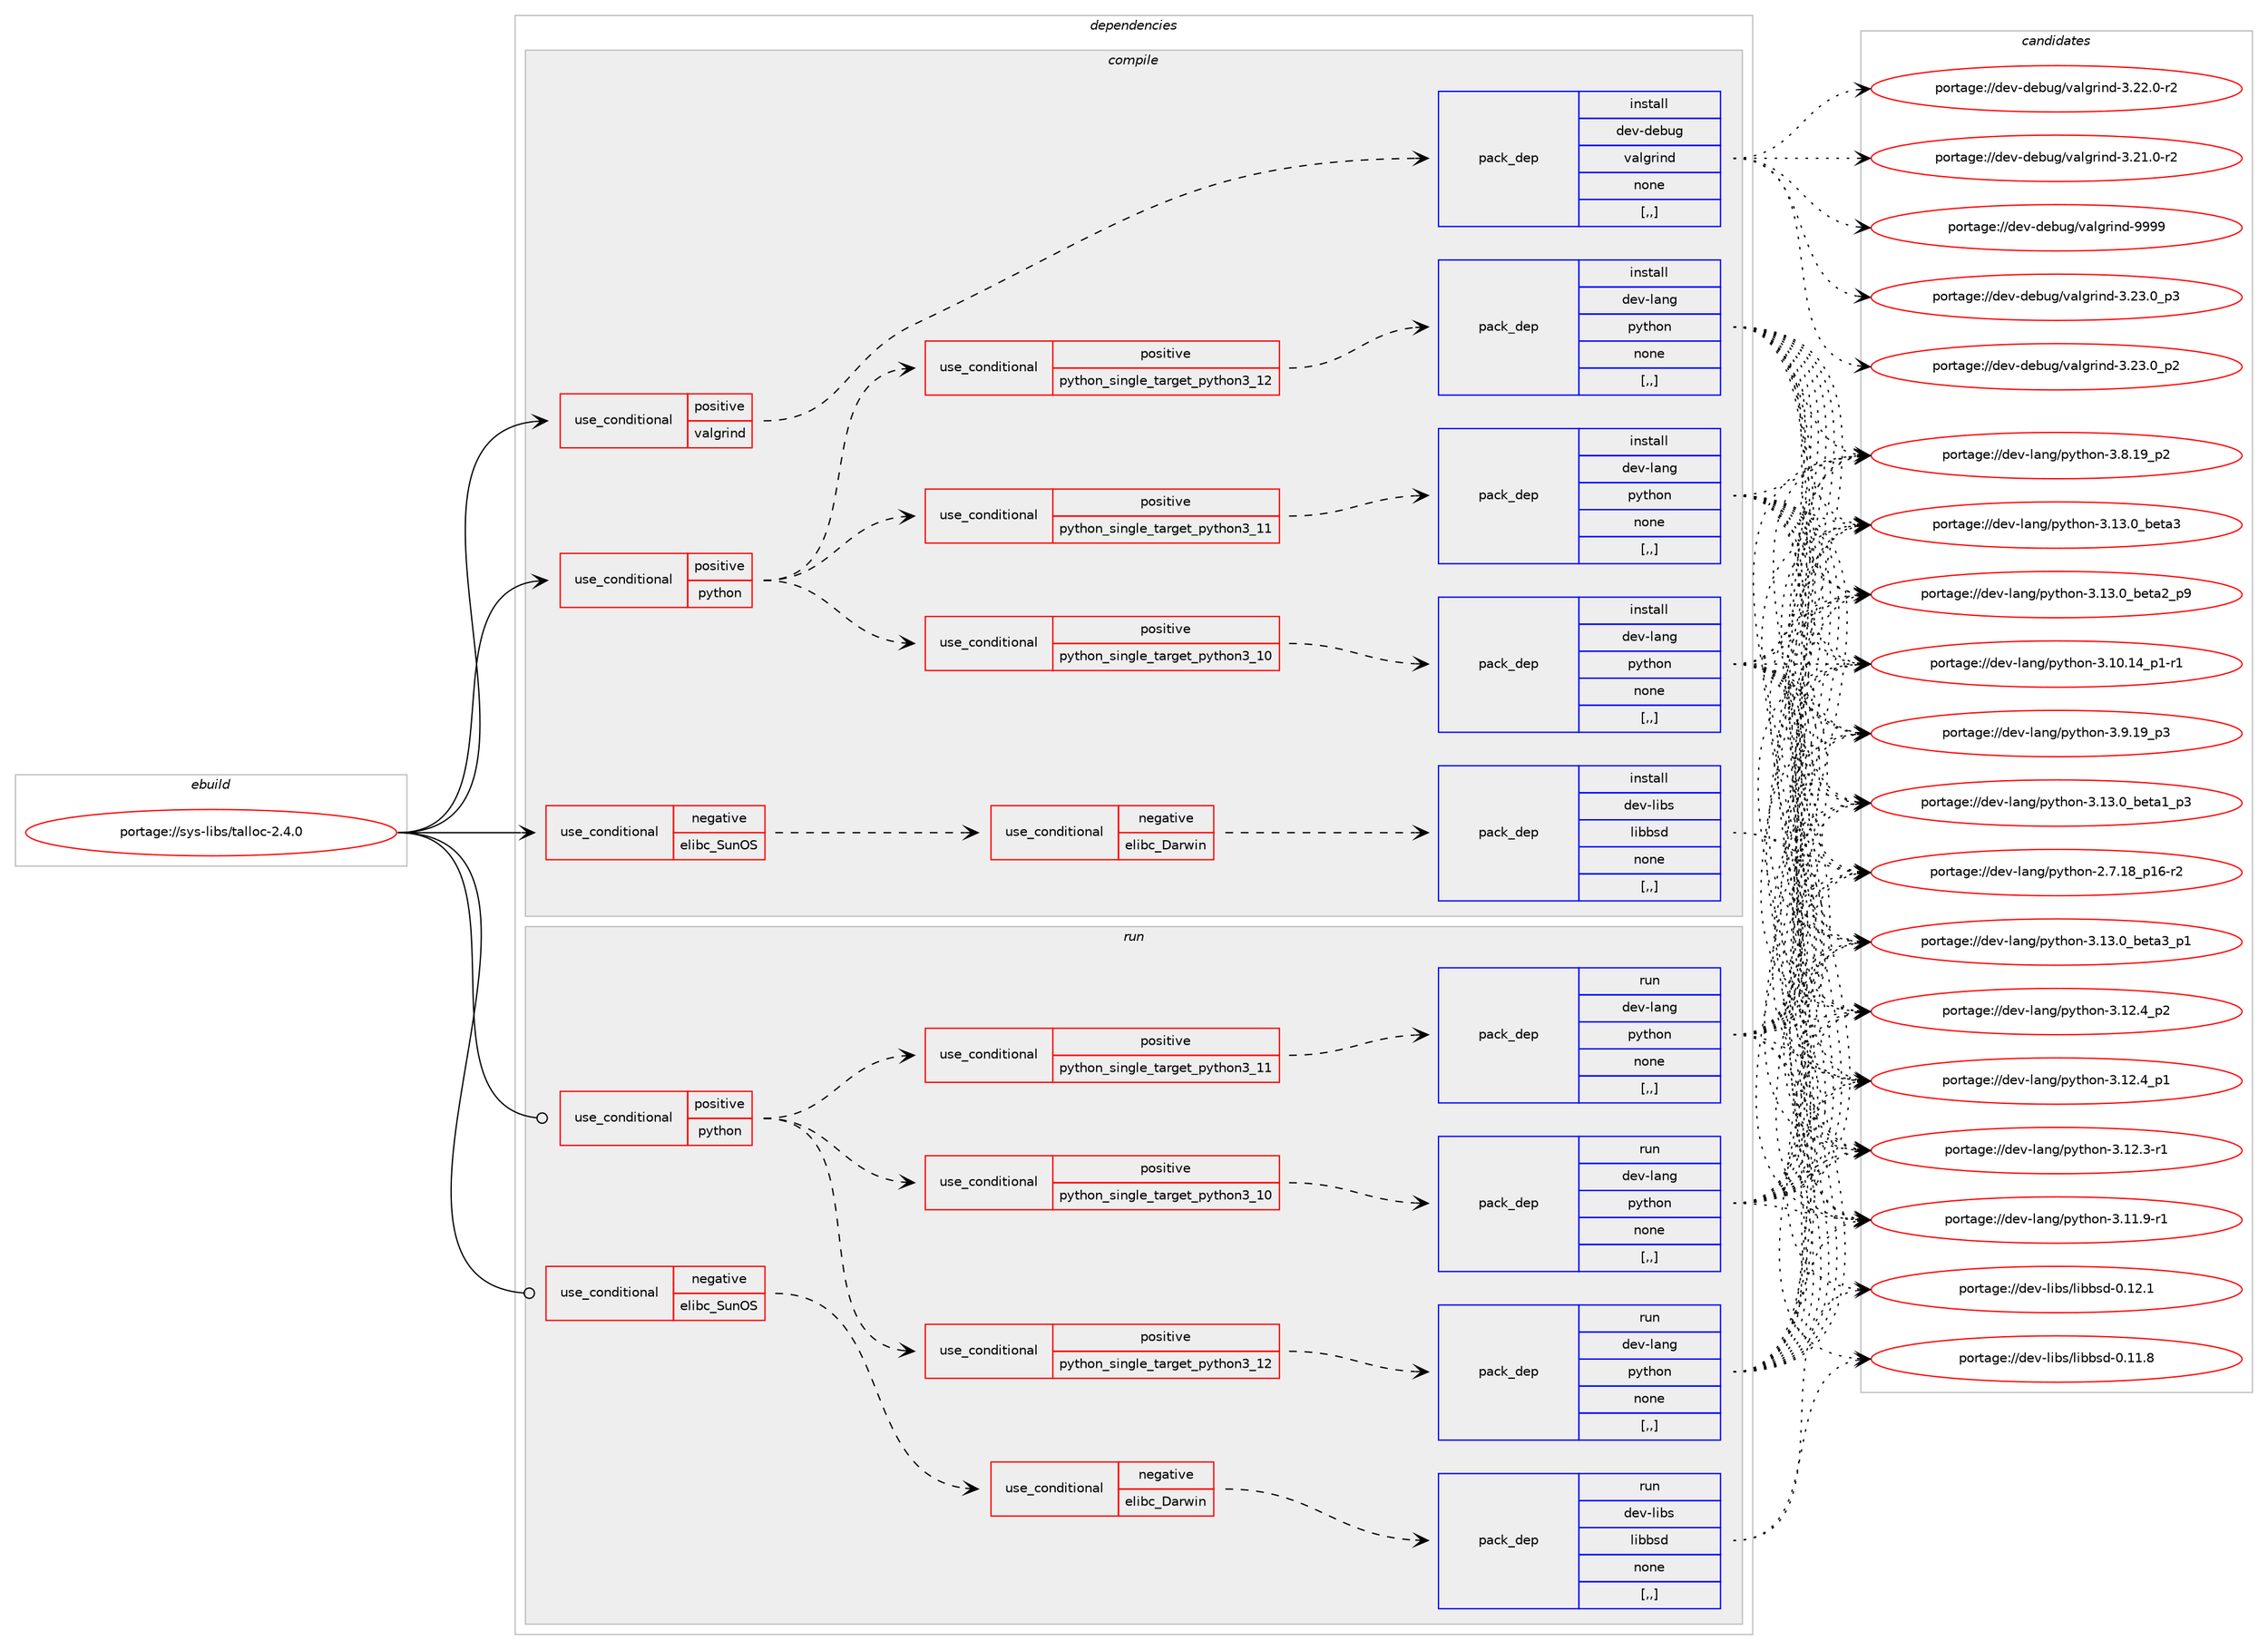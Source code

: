 digraph prolog {

# *************
# Graph options
# *************

newrank=true;
concentrate=true;
compound=true;
graph [rankdir=LR,fontname=Helvetica,fontsize=10,ranksep=1.5];#, ranksep=2.5, nodesep=0.2];
edge  [arrowhead=vee];
node  [fontname=Helvetica,fontsize=10];

# **********
# The ebuild
# **********

subgraph cluster_leftcol {
color=gray;
label=<<i>ebuild</i>>;
id [label="portage://sys-libs/talloc-2.4.0", color=red, width=4, href="../sys-libs/talloc-2.4.0.svg"];
}

# ****************
# The dependencies
# ****************

subgraph cluster_midcol {
color=gray;
label=<<i>dependencies</i>>;
subgraph cluster_compile {
fillcolor="#eeeeee";
style=filled;
label=<<i>compile</i>>;
subgraph cond117382 {
dependency439888 [label=<<TABLE BORDER="0" CELLBORDER="1" CELLSPACING="0" CELLPADDING="4"><TR><TD ROWSPAN="3" CELLPADDING="10">use_conditional</TD></TR><TR><TD>negative</TD></TR><TR><TD>elibc_SunOS</TD></TR></TABLE>>, shape=none, color=red];
subgraph cond117383 {
dependency439889 [label=<<TABLE BORDER="0" CELLBORDER="1" CELLSPACING="0" CELLPADDING="4"><TR><TD ROWSPAN="3" CELLPADDING="10">use_conditional</TD></TR><TR><TD>negative</TD></TR><TR><TD>elibc_Darwin</TD></TR></TABLE>>, shape=none, color=red];
subgraph pack319495 {
dependency439890 [label=<<TABLE BORDER="0" CELLBORDER="1" CELLSPACING="0" CELLPADDING="4" WIDTH="220"><TR><TD ROWSPAN="6" CELLPADDING="30">pack_dep</TD></TR><TR><TD WIDTH="110">install</TD></TR><TR><TD>dev-libs</TD></TR><TR><TD>libbsd</TD></TR><TR><TD>none</TD></TR><TR><TD>[,,]</TD></TR></TABLE>>, shape=none, color=blue];
}
dependency439889:e -> dependency439890:w [weight=20,style="dashed",arrowhead="vee"];
}
dependency439888:e -> dependency439889:w [weight=20,style="dashed",arrowhead="vee"];
}
id:e -> dependency439888:w [weight=20,style="solid",arrowhead="vee"];
subgraph cond117384 {
dependency439891 [label=<<TABLE BORDER="0" CELLBORDER="1" CELLSPACING="0" CELLPADDING="4"><TR><TD ROWSPAN="3" CELLPADDING="10">use_conditional</TD></TR><TR><TD>positive</TD></TR><TR><TD>python</TD></TR></TABLE>>, shape=none, color=red];
subgraph cond117385 {
dependency439892 [label=<<TABLE BORDER="0" CELLBORDER="1" CELLSPACING="0" CELLPADDING="4"><TR><TD ROWSPAN="3" CELLPADDING="10">use_conditional</TD></TR><TR><TD>positive</TD></TR><TR><TD>python_single_target_python3_10</TD></TR></TABLE>>, shape=none, color=red];
subgraph pack319496 {
dependency439893 [label=<<TABLE BORDER="0" CELLBORDER="1" CELLSPACING="0" CELLPADDING="4" WIDTH="220"><TR><TD ROWSPAN="6" CELLPADDING="30">pack_dep</TD></TR><TR><TD WIDTH="110">install</TD></TR><TR><TD>dev-lang</TD></TR><TR><TD>python</TD></TR><TR><TD>none</TD></TR><TR><TD>[,,]</TD></TR></TABLE>>, shape=none, color=blue];
}
dependency439892:e -> dependency439893:w [weight=20,style="dashed",arrowhead="vee"];
}
dependency439891:e -> dependency439892:w [weight=20,style="dashed",arrowhead="vee"];
subgraph cond117386 {
dependency439894 [label=<<TABLE BORDER="0" CELLBORDER="1" CELLSPACING="0" CELLPADDING="4"><TR><TD ROWSPAN="3" CELLPADDING="10">use_conditional</TD></TR><TR><TD>positive</TD></TR><TR><TD>python_single_target_python3_11</TD></TR></TABLE>>, shape=none, color=red];
subgraph pack319497 {
dependency439895 [label=<<TABLE BORDER="0" CELLBORDER="1" CELLSPACING="0" CELLPADDING="4" WIDTH="220"><TR><TD ROWSPAN="6" CELLPADDING="30">pack_dep</TD></TR><TR><TD WIDTH="110">install</TD></TR><TR><TD>dev-lang</TD></TR><TR><TD>python</TD></TR><TR><TD>none</TD></TR><TR><TD>[,,]</TD></TR></TABLE>>, shape=none, color=blue];
}
dependency439894:e -> dependency439895:w [weight=20,style="dashed",arrowhead="vee"];
}
dependency439891:e -> dependency439894:w [weight=20,style="dashed",arrowhead="vee"];
subgraph cond117387 {
dependency439896 [label=<<TABLE BORDER="0" CELLBORDER="1" CELLSPACING="0" CELLPADDING="4"><TR><TD ROWSPAN="3" CELLPADDING="10">use_conditional</TD></TR><TR><TD>positive</TD></TR><TR><TD>python_single_target_python3_12</TD></TR></TABLE>>, shape=none, color=red];
subgraph pack319498 {
dependency439897 [label=<<TABLE BORDER="0" CELLBORDER="1" CELLSPACING="0" CELLPADDING="4" WIDTH="220"><TR><TD ROWSPAN="6" CELLPADDING="30">pack_dep</TD></TR><TR><TD WIDTH="110">install</TD></TR><TR><TD>dev-lang</TD></TR><TR><TD>python</TD></TR><TR><TD>none</TD></TR><TR><TD>[,,]</TD></TR></TABLE>>, shape=none, color=blue];
}
dependency439896:e -> dependency439897:w [weight=20,style="dashed",arrowhead="vee"];
}
dependency439891:e -> dependency439896:w [weight=20,style="dashed",arrowhead="vee"];
}
id:e -> dependency439891:w [weight=20,style="solid",arrowhead="vee"];
subgraph cond117388 {
dependency439898 [label=<<TABLE BORDER="0" CELLBORDER="1" CELLSPACING="0" CELLPADDING="4"><TR><TD ROWSPAN="3" CELLPADDING="10">use_conditional</TD></TR><TR><TD>positive</TD></TR><TR><TD>valgrind</TD></TR></TABLE>>, shape=none, color=red];
subgraph pack319499 {
dependency439899 [label=<<TABLE BORDER="0" CELLBORDER="1" CELLSPACING="0" CELLPADDING="4" WIDTH="220"><TR><TD ROWSPAN="6" CELLPADDING="30">pack_dep</TD></TR><TR><TD WIDTH="110">install</TD></TR><TR><TD>dev-debug</TD></TR><TR><TD>valgrind</TD></TR><TR><TD>none</TD></TR><TR><TD>[,,]</TD></TR></TABLE>>, shape=none, color=blue];
}
dependency439898:e -> dependency439899:w [weight=20,style="dashed",arrowhead="vee"];
}
id:e -> dependency439898:w [weight=20,style="solid",arrowhead="vee"];
}
subgraph cluster_compileandrun {
fillcolor="#eeeeee";
style=filled;
label=<<i>compile and run</i>>;
}
subgraph cluster_run {
fillcolor="#eeeeee";
style=filled;
label=<<i>run</i>>;
subgraph cond117389 {
dependency439900 [label=<<TABLE BORDER="0" CELLBORDER="1" CELLSPACING="0" CELLPADDING="4"><TR><TD ROWSPAN="3" CELLPADDING="10">use_conditional</TD></TR><TR><TD>negative</TD></TR><TR><TD>elibc_SunOS</TD></TR></TABLE>>, shape=none, color=red];
subgraph cond117390 {
dependency439901 [label=<<TABLE BORDER="0" CELLBORDER="1" CELLSPACING="0" CELLPADDING="4"><TR><TD ROWSPAN="3" CELLPADDING="10">use_conditional</TD></TR><TR><TD>negative</TD></TR><TR><TD>elibc_Darwin</TD></TR></TABLE>>, shape=none, color=red];
subgraph pack319500 {
dependency439902 [label=<<TABLE BORDER="0" CELLBORDER="1" CELLSPACING="0" CELLPADDING="4" WIDTH="220"><TR><TD ROWSPAN="6" CELLPADDING="30">pack_dep</TD></TR><TR><TD WIDTH="110">run</TD></TR><TR><TD>dev-libs</TD></TR><TR><TD>libbsd</TD></TR><TR><TD>none</TD></TR><TR><TD>[,,]</TD></TR></TABLE>>, shape=none, color=blue];
}
dependency439901:e -> dependency439902:w [weight=20,style="dashed",arrowhead="vee"];
}
dependency439900:e -> dependency439901:w [weight=20,style="dashed",arrowhead="vee"];
}
id:e -> dependency439900:w [weight=20,style="solid",arrowhead="odot"];
subgraph cond117391 {
dependency439903 [label=<<TABLE BORDER="0" CELLBORDER="1" CELLSPACING="0" CELLPADDING="4"><TR><TD ROWSPAN="3" CELLPADDING="10">use_conditional</TD></TR><TR><TD>positive</TD></TR><TR><TD>python</TD></TR></TABLE>>, shape=none, color=red];
subgraph cond117392 {
dependency439904 [label=<<TABLE BORDER="0" CELLBORDER="1" CELLSPACING="0" CELLPADDING="4"><TR><TD ROWSPAN="3" CELLPADDING="10">use_conditional</TD></TR><TR><TD>positive</TD></TR><TR><TD>python_single_target_python3_10</TD></TR></TABLE>>, shape=none, color=red];
subgraph pack319501 {
dependency439905 [label=<<TABLE BORDER="0" CELLBORDER="1" CELLSPACING="0" CELLPADDING="4" WIDTH="220"><TR><TD ROWSPAN="6" CELLPADDING="30">pack_dep</TD></TR><TR><TD WIDTH="110">run</TD></TR><TR><TD>dev-lang</TD></TR><TR><TD>python</TD></TR><TR><TD>none</TD></TR><TR><TD>[,,]</TD></TR></TABLE>>, shape=none, color=blue];
}
dependency439904:e -> dependency439905:w [weight=20,style="dashed",arrowhead="vee"];
}
dependency439903:e -> dependency439904:w [weight=20,style="dashed",arrowhead="vee"];
subgraph cond117393 {
dependency439906 [label=<<TABLE BORDER="0" CELLBORDER="1" CELLSPACING="0" CELLPADDING="4"><TR><TD ROWSPAN="3" CELLPADDING="10">use_conditional</TD></TR><TR><TD>positive</TD></TR><TR><TD>python_single_target_python3_11</TD></TR></TABLE>>, shape=none, color=red];
subgraph pack319502 {
dependency439907 [label=<<TABLE BORDER="0" CELLBORDER="1" CELLSPACING="0" CELLPADDING="4" WIDTH="220"><TR><TD ROWSPAN="6" CELLPADDING="30">pack_dep</TD></TR><TR><TD WIDTH="110">run</TD></TR><TR><TD>dev-lang</TD></TR><TR><TD>python</TD></TR><TR><TD>none</TD></TR><TR><TD>[,,]</TD></TR></TABLE>>, shape=none, color=blue];
}
dependency439906:e -> dependency439907:w [weight=20,style="dashed",arrowhead="vee"];
}
dependency439903:e -> dependency439906:w [weight=20,style="dashed",arrowhead="vee"];
subgraph cond117394 {
dependency439908 [label=<<TABLE BORDER="0" CELLBORDER="1" CELLSPACING="0" CELLPADDING="4"><TR><TD ROWSPAN="3" CELLPADDING="10">use_conditional</TD></TR><TR><TD>positive</TD></TR><TR><TD>python_single_target_python3_12</TD></TR></TABLE>>, shape=none, color=red];
subgraph pack319503 {
dependency439909 [label=<<TABLE BORDER="0" CELLBORDER="1" CELLSPACING="0" CELLPADDING="4" WIDTH="220"><TR><TD ROWSPAN="6" CELLPADDING="30">pack_dep</TD></TR><TR><TD WIDTH="110">run</TD></TR><TR><TD>dev-lang</TD></TR><TR><TD>python</TD></TR><TR><TD>none</TD></TR><TR><TD>[,,]</TD></TR></TABLE>>, shape=none, color=blue];
}
dependency439908:e -> dependency439909:w [weight=20,style="dashed",arrowhead="vee"];
}
dependency439903:e -> dependency439908:w [weight=20,style="dashed",arrowhead="vee"];
}
id:e -> dependency439903:w [weight=20,style="solid",arrowhead="odot"];
}
}

# **************
# The candidates
# **************

subgraph cluster_choices {
rank=same;
color=gray;
label=<<i>candidates</i>>;

subgraph choice319495 {
color=black;
nodesep=1;
choice100101118451081059811547108105989811510045484649504649 [label="portage://dev-libs/libbsd-0.12.1", color=red, width=4,href="../dev-libs/libbsd-0.12.1.svg"];
choice100101118451081059811547108105989811510045484649494656 [label="portage://dev-libs/libbsd-0.11.8", color=red, width=4,href="../dev-libs/libbsd-0.11.8.svg"];
dependency439890:e -> choice100101118451081059811547108105989811510045484649504649:w [style=dotted,weight="100"];
dependency439890:e -> choice100101118451081059811547108105989811510045484649494656:w [style=dotted,weight="100"];
}
subgraph choice319496 {
color=black;
nodesep=1;
choice10010111845108971101034711212111610411111045514649514648959810111697519511249 [label="portage://dev-lang/python-3.13.0_beta3_p1", color=red, width=4,href="../dev-lang/python-3.13.0_beta3_p1.svg"];
choice1001011184510897110103471121211161041111104551464951464895981011169751 [label="portage://dev-lang/python-3.13.0_beta3", color=red, width=4,href="../dev-lang/python-3.13.0_beta3.svg"];
choice10010111845108971101034711212111610411111045514649514648959810111697509511257 [label="portage://dev-lang/python-3.13.0_beta2_p9", color=red, width=4,href="../dev-lang/python-3.13.0_beta2_p9.svg"];
choice10010111845108971101034711212111610411111045514649514648959810111697499511251 [label="portage://dev-lang/python-3.13.0_beta1_p3", color=red, width=4,href="../dev-lang/python-3.13.0_beta1_p3.svg"];
choice100101118451089711010347112121116104111110455146495046529511250 [label="portage://dev-lang/python-3.12.4_p2", color=red, width=4,href="../dev-lang/python-3.12.4_p2.svg"];
choice100101118451089711010347112121116104111110455146495046529511249 [label="portage://dev-lang/python-3.12.4_p1", color=red, width=4,href="../dev-lang/python-3.12.4_p1.svg"];
choice100101118451089711010347112121116104111110455146495046514511449 [label="portage://dev-lang/python-3.12.3-r1", color=red, width=4,href="../dev-lang/python-3.12.3-r1.svg"];
choice100101118451089711010347112121116104111110455146494946574511449 [label="portage://dev-lang/python-3.11.9-r1", color=red, width=4,href="../dev-lang/python-3.11.9-r1.svg"];
choice100101118451089711010347112121116104111110455146494846495295112494511449 [label="portage://dev-lang/python-3.10.14_p1-r1", color=red, width=4,href="../dev-lang/python-3.10.14_p1-r1.svg"];
choice100101118451089711010347112121116104111110455146574649579511251 [label="portage://dev-lang/python-3.9.19_p3", color=red, width=4,href="../dev-lang/python-3.9.19_p3.svg"];
choice100101118451089711010347112121116104111110455146564649579511250 [label="portage://dev-lang/python-3.8.19_p2", color=red, width=4,href="../dev-lang/python-3.8.19_p2.svg"];
choice100101118451089711010347112121116104111110455046554649569511249544511450 [label="portage://dev-lang/python-2.7.18_p16-r2", color=red, width=4,href="../dev-lang/python-2.7.18_p16-r2.svg"];
dependency439893:e -> choice10010111845108971101034711212111610411111045514649514648959810111697519511249:w [style=dotted,weight="100"];
dependency439893:e -> choice1001011184510897110103471121211161041111104551464951464895981011169751:w [style=dotted,weight="100"];
dependency439893:e -> choice10010111845108971101034711212111610411111045514649514648959810111697509511257:w [style=dotted,weight="100"];
dependency439893:e -> choice10010111845108971101034711212111610411111045514649514648959810111697499511251:w [style=dotted,weight="100"];
dependency439893:e -> choice100101118451089711010347112121116104111110455146495046529511250:w [style=dotted,weight="100"];
dependency439893:e -> choice100101118451089711010347112121116104111110455146495046529511249:w [style=dotted,weight="100"];
dependency439893:e -> choice100101118451089711010347112121116104111110455146495046514511449:w [style=dotted,weight="100"];
dependency439893:e -> choice100101118451089711010347112121116104111110455146494946574511449:w [style=dotted,weight="100"];
dependency439893:e -> choice100101118451089711010347112121116104111110455146494846495295112494511449:w [style=dotted,weight="100"];
dependency439893:e -> choice100101118451089711010347112121116104111110455146574649579511251:w [style=dotted,weight="100"];
dependency439893:e -> choice100101118451089711010347112121116104111110455146564649579511250:w [style=dotted,weight="100"];
dependency439893:e -> choice100101118451089711010347112121116104111110455046554649569511249544511450:w [style=dotted,weight="100"];
}
subgraph choice319497 {
color=black;
nodesep=1;
choice10010111845108971101034711212111610411111045514649514648959810111697519511249 [label="portage://dev-lang/python-3.13.0_beta3_p1", color=red, width=4,href="../dev-lang/python-3.13.0_beta3_p1.svg"];
choice1001011184510897110103471121211161041111104551464951464895981011169751 [label="portage://dev-lang/python-3.13.0_beta3", color=red, width=4,href="../dev-lang/python-3.13.0_beta3.svg"];
choice10010111845108971101034711212111610411111045514649514648959810111697509511257 [label="portage://dev-lang/python-3.13.0_beta2_p9", color=red, width=4,href="../dev-lang/python-3.13.0_beta2_p9.svg"];
choice10010111845108971101034711212111610411111045514649514648959810111697499511251 [label="portage://dev-lang/python-3.13.0_beta1_p3", color=red, width=4,href="../dev-lang/python-3.13.0_beta1_p3.svg"];
choice100101118451089711010347112121116104111110455146495046529511250 [label="portage://dev-lang/python-3.12.4_p2", color=red, width=4,href="../dev-lang/python-3.12.4_p2.svg"];
choice100101118451089711010347112121116104111110455146495046529511249 [label="portage://dev-lang/python-3.12.4_p1", color=red, width=4,href="../dev-lang/python-3.12.4_p1.svg"];
choice100101118451089711010347112121116104111110455146495046514511449 [label="portage://dev-lang/python-3.12.3-r1", color=red, width=4,href="../dev-lang/python-3.12.3-r1.svg"];
choice100101118451089711010347112121116104111110455146494946574511449 [label="portage://dev-lang/python-3.11.9-r1", color=red, width=4,href="../dev-lang/python-3.11.9-r1.svg"];
choice100101118451089711010347112121116104111110455146494846495295112494511449 [label="portage://dev-lang/python-3.10.14_p1-r1", color=red, width=4,href="../dev-lang/python-3.10.14_p1-r1.svg"];
choice100101118451089711010347112121116104111110455146574649579511251 [label="portage://dev-lang/python-3.9.19_p3", color=red, width=4,href="../dev-lang/python-3.9.19_p3.svg"];
choice100101118451089711010347112121116104111110455146564649579511250 [label="portage://dev-lang/python-3.8.19_p2", color=red, width=4,href="../dev-lang/python-3.8.19_p2.svg"];
choice100101118451089711010347112121116104111110455046554649569511249544511450 [label="portage://dev-lang/python-2.7.18_p16-r2", color=red, width=4,href="../dev-lang/python-2.7.18_p16-r2.svg"];
dependency439895:e -> choice10010111845108971101034711212111610411111045514649514648959810111697519511249:w [style=dotted,weight="100"];
dependency439895:e -> choice1001011184510897110103471121211161041111104551464951464895981011169751:w [style=dotted,weight="100"];
dependency439895:e -> choice10010111845108971101034711212111610411111045514649514648959810111697509511257:w [style=dotted,weight="100"];
dependency439895:e -> choice10010111845108971101034711212111610411111045514649514648959810111697499511251:w [style=dotted,weight="100"];
dependency439895:e -> choice100101118451089711010347112121116104111110455146495046529511250:w [style=dotted,weight="100"];
dependency439895:e -> choice100101118451089711010347112121116104111110455146495046529511249:w [style=dotted,weight="100"];
dependency439895:e -> choice100101118451089711010347112121116104111110455146495046514511449:w [style=dotted,weight="100"];
dependency439895:e -> choice100101118451089711010347112121116104111110455146494946574511449:w [style=dotted,weight="100"];
dependency439895:e -> choice100101118451089711010347112121116104111110455146494846495295112494511449:w [style=dotted,weight="100"];
dependency439895:e -> choice100101118451089711010347112121116104111110455146574649579511251:w [style=dotted,weight="100"];
dependency439895:e -> choice100101118451089711010347112121116104111110455146564649579511250:w [style=dotted,weight="100"];
dependency439895:e -> choice100101118451089711010347112121116104111110455046554649569511249544511450:w [style=dotted,weight="100"];
}
subgraph choice319498 {
color=black;
nodesep=1;
choice10010111845108971101034711212111610411111045514649514648959810111697519511249 [label="portage://dev-lang/python-3.13.0_beta3_p1", color=red, width=4,href="../dev-lang/python-3.13.0_beta3_p1.svg"];
choice1001011184510897110103471121211161041111104551464951464895981011169751 [label="portage://dev-lang/python-3.13.0_beta3", color=red, width=4,href="../dev-lang/python-3.13.0_beta3.svg"];
choice10010111845108971101034711212111610411111045514649514648959810111697509511257 [label="portage://dev-lang/python-3.13.0_beta2_p9", color=red, width=4,href="../dev-lang/python-3.13.0_beta2_p9.svg"];
choice10010111845108971101034711212111610411111045514649514648959810111697499511251 [label="portage://dev-lang/python-3.13.0_beta1_p3", color=red, width=4,href="../dev-lang/python-3.13.0_beta1_p3.svg"];
choice100101118451089711010347112121116104111110455146495046529511250 [label="portage://dev-lang/python-3.12.4_p2", color=red, width=4,href="../dev-lang/python-3.12.4_p2.svg"];
choice100101118451089711010347112121116104111110455146495046529511249 [label="portage://dev-lang/python-3.12.4_p1", color=red, width=4,href="../dev-lang/python-3.12.4_p1.svg"];
choice100101118451089711010347112121116104111110455146495046514511449 [label="portage://dev-lang/python-3.12.3-r1", color=red, width=4,href="../dev-lang/python-3.12.3-r1.svg"];
choice100101118451089711010347112121116104111110455146494946574511449 [label="portage://dev-lang/python-3.11.9-r1", color=red, width=4,href="../dev-lang/python-3.11.9-r1.svg"];
choice100101118451089711010347112121116104111110455146494846495295112494511449 [label="portage://dev-lang/python-3.10.14_p1-r1", color=red, width=4,href="../dev-lang/python-3.10.14_p1-r1.svg"];
choice100101118451089711010347112121116104111110455146574649579511251 [label="portage://dev-lang/python-3.9.19_p3", color=red, width=4,href="../dev-lang/python-3.9.19_p3.svg"];
choice100101118451089711010347112121116104111110455146564649579511250 [label="portage://dev-lang/python-3.8.19_p2", color=red, width=4,href="../dev-lang/python-3.8.19_p2.svg"];
choice100101118451089711010347112121116104111110455046554649569511249544511450 [label="portage://dev-lang/python-2.7.18_p16-r2", color=red, width=4,href="../dev-lang/python-2.7.18_p16-r2.svg"];
dependency439897:e -> choice10010111845108971101034711212111610411111045514649514648959810111697519511249:w [style=dotted,weight="100"];
dependency439897:e -> choice1001011184510897110103471121211161041111104551464951464895981011169751:w [style=dotted,weight="100"];
dependency439897:e -> choice10010111845108971101034711212111610411111045514649514648959810111697509511257:w [style=dotted,weight="100"];
dependency439897:e -> choice10010111845108971101034711212111610411111045514649514648959810111697499511251:w [style=dotted,weight="100"];
dependency439897:e -> choice100101118451089711010347112121116104111110455146495046529511250:w [style=dotted,weight="100"];
dependency439897:e -> choice100101118451089711010347112121116104111110455146495046529511249:w [style=dotted,weight="100"];
dependency439897:e -> choice100101118451089711010347112121116104111110455146495046514511449:w [style=dotted,weight="100"];
dependency439897:e -> choice100101118451089711010347112121116104111110455146494946574511449:w [style=dotted,weight="100"];
dependency439897:e -> choice100101118451089711010347112121116104111110455146494846495295112494511449:w [style=dotted,weight="100"];
dependency439897:e -> choice100101118451089711010347112121116104111110455146574649579511251:w [style=dotted,weight="100"];
dependency439897:e -> choice100101118451089711010347112121116104111110455146564649579511250:w [style=dotted,weight="100"];
dependency439897:e -> choice100101118451089711010347112121116104111110455046554649569511249544511450:w [style=dotted,weight="100"];
}
subgraph choice319499 {
color=black;
nodesep=1;
choice100101118451001019811710347118971081031141051101004557575757 [label="portage://dev-debug/valgrind-9999", color=red, width=4,href="../dev-debug/valgrind-9999.svg"];
choice10010111845100101981171034711897108103114105110100455146505146489511251 [label="portage://dev-debug/valgrind-3.23.0_p3", color=red, width=4,href="../dev-debug/valgrind-3.23.0_p3.svg"];
choice10010111845100101981171034711897108103114105110100455146505146489511250 [label="portage://dev-debug/valgrind-3.23.0_p2", color=red, width=4,href="../dev-debug/valgrind-3.23.0_p2.svg"];
choice10010111845100101981171034711897108103114105110100455146505046484511450 [label="portage://dev-debug/valgrind-3.22.0-r2", color=red, width=4,href="../dev-debug/valgrind-3.22.0-r2.svg"];
choice10010111845100101981171034711897108103114105110100455146504946484511450 [label="portage://dev-debug/valgrind-3.21.0-r2", color=red, width=4,href="../dev-debug/valgrind-3.21.0-r2.svg"];
dependency439899:e -> choice100101118451001019811710347118971081031141051101004557575757:w [style=dotted,weight="100"];
dependency439899:e -> choice10010111845100101981171034711897108103114105110100455146505146489511251:w [style=dotted,weight="100"];
dependency439899:e -> choice10010111845100101981171034711897108103114105110100455146505146489511250:w [style=dotted,weight="100"];
dependency439899:e -> choice10010111845100101981171034711897108103114105110100455146505046484511450:w [style=dotted,weight="100"];
dependency439899:e -> choice10010111845100101981171034711897108103114105110100455146504946484511450:w [style=dotted,weight="100"];
}
subgraph choice319500 {
color=black;
nodesep=1;
choice100101118451081059811547108105989811510045484649504649 [label="portage://dev-libs/libbsd-0.12.1", color=red, width=4,href="../dev-libs/libbsd-0.12.1.svg"];
choice100101118451081059811547108105989811510045484649494656 [label="portage://dev-libs/libbsd-0.11.8", color=red, width=4,href="../dev-libs/libbsd-0.11.8.svg"];
dependency439902:e -> choice100101118451081059811547108105989811510045484649504649:w [style=dotted,weight="100"];
dependency439902:e -> choice100101118451081059811547108105989811510045484649494656:w [style=dotted,weight="100"];
}
subgraph choice319501 {
color=black;
nodesep=1;
choice10010111845108971101034711212111610411111045514649514648959810111697519511249 [label="portage://dev-lang/python-3.13.0_beta3_p1", color=red, width=4,href="../dev-lang/python-3.13.0_beta3_p1.svg"];
choice1001011184510897110103471121211161041111104551464951464895981011169751 [label="portage://dev-lang/python-3.13.0_beta3", color=red, width=4,href="../dev-lang/python-3.13.0_beta3.svg"];
choice10010111845108971101034711212111610411111045514649514648959810111697509511257 [label="portage://dev-lang/python-3.13.0_beta2_p9", color=red, width=4,href="../dev-lang/python-3.13.0_beta2_p9.svg"];
choice10010111845108971101034711212111610411111045514649514648959810111697499511251 [label="portage://dev-lang/python-3.13.0_beta1_p3", color=red, width=4,href="../dev-lang/python-3.13.0_beta1_p3.svg"];
choice100101118451089711010347112121116104111110455146495046529511250 [label="portage://dev-lang/python-3.12.4_p2", color=red, width=4,href="../dev-lang/python-3.12.4_p2.svg"];
choice100101118451089711010347112121116104111110455146495046529511249 [label="portage://dev-lang/python-3.12.4_p1", color=red, width=4,href="../dev-lang/python-3.12.4_p1.svg"];
choice100101118451089711010347112121116104111110455146495046514511449 [label="portage://dev-lang/python-3.12.3-r1", color=red, width=4,href="../dev-lang/python-3.12.3-r1.svg"];
choice100101118451089711010347112121116104111110455146494946574511449 [label="portage://dev-lang/python-3.11.9-r1", color=red, width=4,href="../dev-lang/python-3.11.9-r1.svg"];
choice100101118451089711010347112121116104111110455146494846495295112494511449 [label="portage://dev-lang/python-3.10.14_p1-r1", color=red, width=4,href="../dev-lang/python-3.10.14_p1-r1.svg"];
choice100101118451089711010347112121116104111110455146574649579511251 [label="portage://dev-lang/python-3.9.19_p3", color=red, width=4,href="../dev-lang/python-3.9.19_p3.svg"];
choice100101118451089711010347112121116104111110455146564649579511250 [label="portage://dev-lang/python-3.8.19_p2", color=red, width=4,href="../dev-lang/python-3.8.19_p2.svg"];
choice100101118451089711010347112121116104111110455046554649569511249544511450 [label="portage://dev-lang/python-2.7.18_p16-r2", color=red, width=4,href="../dev-lang/python-2.7.18_p16-r2.svg"];
dependency439905:e -> choice10010111845108971101034711212111610411111045514649514648959810111697519511249:w [style=dotted,weight="100"];
dependency439905:e -> choice1001011184510897110103471121211161041111104551464951464895981011169751:w [style=dotted,weight="100"];
dependency439905:e -> choice10010111845108971101034711212111610411111045514649514648959810111697509511257:w [style=dotted,weight="100"];
dependency439905:e -> choice10010111845108971101034711212111610411111045514649514648959810111697499511251:w [style=dotted,weight="100"];
dependency439905:e -> choice100101118451089711010347112121116104111110455146495046529511250:w [style=dotted,weight="100"];
dependency439905:e -> choice100101118451089711010347112121116104111110455146495046529511249:w [style=dotted,weight="100"];
dependency439905:e -> choice100101118451089711010347112121116104111110455146495046514511449:w [style=dotted,weight="100"];
dependency439905:e -> choice100101118451089711010347112121116104111110455146494946574511449:w [style=dotted,weight="100"];
dependency439905:e -> choice100101118451089711010347112121116104111110455146494846495295112494511449:w [style=dotted,weight="100"];
dependency439905:e -> choice100101118451089711010347112121116104111110455146574649579511251:w [style=dotted,weight="100"];
dependency439905:e -> choice100101118451089711010347112121116104111110455146564649579511250:w [style=dotted,weight="100"];
dependency439905:e -> choice100101118451089711010347112121116104111110455046554649569511249544511450:w [style=dotted,weight="100"];
}
subgraph choice319502 {
color=black;
nodesep=1;
choice10010111845108971101034711212111610411111045514649514648959810111697519511249 [label="portage://dev-lang/python-3.13.0_beta3_p1", color=red, width=4,href="../dev-lang/python-3.13.0_beta3_p1.svg"];
choice1001011184510897110103471121211161041111104551464951464895981011169751 [label="portage://dev-lang/python-3.13.0_beta3", color=red, width=4,href="../dev-lang/python-3.13.0_beta3.svg"];
choice10010111845108971101034711212111610411111045514649514648959810111697509511257 [label="portage://dev-lang/python-3.13.0_beta2_p9", color=red, width=4,href="../dev-lang/python-3.13.0_beta2_p9.svg"];
choice10010111845108971101034711212111610411111045514649514648959810111697499511251 [label="portage://dev-lang/python-3.13.0_beta1_p3", color=red, width=4,href="../dev-lang/python-3.13.0_beta1_p3.svg"];
choice100101118451089711010347112121116104111110455146495046529511250 [label="portage://dev-lang/python-3.12.4_p2", color=red, width=4,href="../dev-lang/python-3.12.4_p2.svg"];
choice100101118451089711010347112121116104111110455146495046529511249 [label="portage://dev-lang/python-3.12.4_p1", color=red, width=4,href="../dev-lang/python-3.12.4_p1.svg"];
choice100101118451089711010347112121116104111110455146495046514511449 [label="portage://dev-lang/python-3.12.3-r1", color=red, width=4,href="../dev-lang/python-3.12.3-r1.svg"];
choice100101118451089711010347112121116104111110455146494946574511449 [label="portage://dev-lang/python-3.11.9-r1", color=red, width=4,href="../dev-lang/python-3.11.9-r1.svg"];
choice100101118451089711010347112121116104111110455146494846495295112494511449 [label="portage://dev-lang/python-3.10.14_p1-r1", color=red, width=4,href="../dev-lang/python-3.10.14_p1-r1.svg"];
choice100101118451089711010347112121116104111110455146574649579511251 [label="portage://dev-lang/python-3.9.19_p3", color=red, width=4,href="../dev-lang/python-3.9.19_p3.svg"];
choice100101118451089711010347112121116104111110455146564649579511250 [label="portage://dev-lang/python-3.8.19_p2", color=red, width=4,href="../dev-lang/python-3.8.19_p2.svg"];
choice100101118451089711010347112121116104111110455046554649569511249544511450 [label="portage://dev-lang/python-2.7.18_p16-r2", color=red, width=4,href="../dev-lang/python-2.7.18_p16-r2.svg"];
dependency439907:e -> choice10010111845108971101034711212111610411111045514649514648959810111697519511249:w [style=dotted,weight="100"];
dependency439907:e -> choice1001011184510897110103471121211161041111104551464951464895981011169751:w [style=dotted,weight="100"];
dependency439907:e -> choice10010111845108971101034711212111610411111045514649514648959810111697509511257:w [style=dotted,weight="100"];
dependency439907:e -> choice10010111845108971101034711212111610411111045514649514648959810111697499511251:w [style=dotted,weight="100"];
dependency439907:e -> choice100101118451089711010347112121116104111110455146495046529511250:w [style=dotted,weight="100"];
dependency439907:e -> choice100101118451089711010347112121116104111110455146495046529511249:w [style=dotted,weight="100"];
dependency439907:e -> choice100101118451089711010347112121116104111110455146495046514511449:w [style=dotted,weight="100"];
dependency439907:e -> choice100101118451089711010347112121116104111110455146494946574511449:w [style=dotted,weight="100"];
dependency439907:e -> choice100101118451089711010347112121116104111110455146494846495295112494511449:w [style=dotted,weight="100"];
dependency439907:e -> choice100101118451089711010347112121116104111110455146574649579511251:w [style=dotted,weight="100"];
dependency439907:e -> choice100101118451089711010347112121116104111110455146564649579511250:w [style=dotted,weight="100"];
dependency439907:e -> choice100101118451089711010347112121116104111110455046554649569511249544511450:w [style=dotted,weight="100"];
}
subgraph choice319503 {
color=black;
nodesep=1;
choice10010111845108971101034711212111610411111045514649514648959810111697519511249 [label="portage://dev-lang/python-3.13.0_beta3_p1", color=red, width=4,href="../dev-lang/python-3.13.0_beta3_p1.svg"];
choice1001011184510897110103471121211161041111104551464951464895981011169751 [label="portage://dev-lang/python-3.13.0_beta3", color=red, width=4,href="../dev-lang/python-3.13.0_beta3.svg"];
choice10010111845108971101034711212111610411111045514649514648959810111697509511257 [label="portage://dev-lang/python-3.13.0_beta2_p9", color=red, width=4,href="../dev-lang/python-3.13.0_beta2_p9.svg"];
choice10010111845108971101034711212111610411111045514649514648959810111697499511251 [label="portage://dev-lang/python-3.13.0_beta1_p3", color=red, width=4,href="../dev-lang/python-3.13.0_beta1_p3.svg"];
choice100101118451089711010347112121116104111110455146495046529511250 [label="portage://dev-lang/python-3.12.4_p2", color=red, width=4,href="../dev-lang/python-3.12.4_p2.svg"];
choice100101118451089711010347112121116104111110455146495046529511249 [label="portage://dev-lang/python-3.12.4_p1", color=red, width=4,href="../dev-lang/python-3.12.4_p1.svg"];
choice100101118451089711010347112121116104111110455146495046514511449 [label="portage://dev-lang/python-3.12.3-r1", color=red, width=4,href="../dev-lang/python-3.12.3-r1.svg"];
choice100101118451089711010347112121116104111110455146494946574511449 [label="portage://dev-lang/python-3.11.9-r1", color=red, width=4,href="../dev-lang/python-3.11.9-r1.svg"];
choice100101118451089711010347112121116104111110455146494846495295112494511449 [label="portage://dev-lang/python-3.10.14_p1-r1", color=red, width=4,href="../dev-lang/python-3.10.14_p1-r1.svg"];
choice100101118451089711010347112121116104111110455146574649579511251 [label="portage://dev-lang/python-3.9.19_p3", color=red, width=4,href="../dev-lang/python-3.9.19_p3.svg"];
choice100101118451089711010347112121116104111110455146564649579511250 [label="portage://dev-lang/python-3.8.19_p2", color=red, width=4,href="../dev-lang/python-3.8.19_p2.svg"];
choice100101118451089711010347112121116104111110455046554649569511249544511450 [label="portage://dev-lang/python-2.7.18_p16-r2", color=red, width=4,href="../dev-lang/python-2.7.18_p16-r2.svg"];
dependency439909:e -> choice10010111845108971101034711212111610411111045514649514648959810111697519511249:w [style=dotted,weight="100"];
dependency439909:e -> choice1001011184510897110103471121211161041111104551464951464895981011169751:w [style=dotted,weight="100"];
dependency439909:e -> choice10010111845108971101034711212111610411111045514649514648959810111697509511257:w [style=dotted,weight="100"];
dependency439909:e -> choice10010111845108971101034711212111610411111045514649514648959810111697499511251:w [style=dotted,weight="100"];
dependency439909:e -> choice100101118451089711010347112121116104111110455146495046529511250:w [style=dotted,weight="100"];
dependency439909:e -> choice100101118451089711010347112121116104111110455146495046529511249:w [style=dotted,weight="100"];
dependency439909:e -> choice100101118451089711010347112121116104111110455146495046514511449:w [style=dotted,weight="100"];
dependency439909:e -> choice100101118451089711010347112121116104111110455146494946574511449:w [style=dotted,weight="100"];
dependency439909:e -> choice100101118451089711010347112121116104111110455146494846495295112494511449:w [style=dotted,weight="100"];
dependency439909:e -> choice100101118451089711010347112121116104111110455146574649579511251:w [style=dotted,weight="100"];
dependency439909:e -> choice100101118451089711010347112121116104111110455146564649579511250:w [style=dotted,weight="100"];
dependency439909:e -> choice100101118451089711010347112121116104111110455046554649569511249544511450:w [style=dotted,weight="100"];
}
}

}
